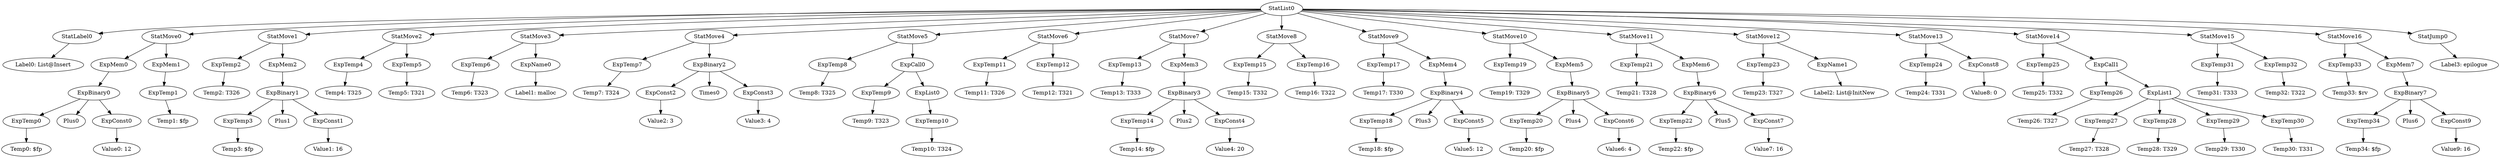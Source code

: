 digraph {
	ordering = out;
	ExpMem7 -> ExpBinary7;
	StatMove16 -> ExpTemp33;
	StatMove16 -> ExpMem7;
	ExpTemp29 -> "Temp29: T330";
	ExpTemp27 -> "Temp27: T328";
	StatJump0 -> "Label3: epilogue";
	ExpCall1 -> ExpTemp26;
	ExpCall1 -> ExpList1;
	ExpTemp26 -> "Temp26: T327";
	ExpTemp25 -> "Temp25: T332";
	StatMove13 -> ExpTemp24;
	StatMove13 -> ExpConst8;
	ExpTemp24 -> "Temp24: T331";
	ExpMem6 -> ExpBinary6;
	ExpConst7 -> "Value7: 16";
	StatMove11 -> ExpTemp21;
	StatMove11 -> ExpMem6;
	ExpConst9 -> "Value9: 16";
	ExpBinary5 -> ExpTemp20;
	ExpBinary5 -> Plus4;
	ExpBinary5 -> ExpConst6;
	ExpTemp20 -> "Temp20: $fp";
	StatMove10 -> ExpTemp19;
	StatMove10 -> ExpMem5;
	ExpMem4 -> ExpBinary4;
	ExpTemp4 -> "Temp4: T325";
	ExpName0 -> "Label1: malloc";
	ExpTemp22 -> "Temp22: $fp";
	StatMove3 -> ExpTemp6;
	StatMove3 -> ExpName0;
	StatMove15 -> ExpTemp31;
	StatMove15 -> ExpTemp32;
	ExpTemp11 -> "Temp11: T326";
	ExpTemp5 -> "Temp5: T321";
	ExpTemp1 -> "Temp1: $fp";
	ExpTemp28 -> "Temp28: T329";
	ExpTemp14 -> "Temp14: $fp";
	ExpTemp3 -> "Temp3: $fp";
	ExpConst1 -> "Value1: 16";
	ExpConst5 -> "Value5: 12";
	StatMove5 -> ExpTemp8;
	StatMove5 -> ExpCall0;
	StatMove1 -> ExpTemp2;
	StatMove1 -> ExpMem2;
	ExpBinary7 -> ExpTemp34;
	ExpBinary7 -> Plus6;
	ExpBinary7 -> ExpConst9;
	ExpTemp31 -> "Temp31: T333";
	ExpTemp18 -> "Temp18: $fp";
	ExpTemp8 -> "Temp8: T325";
	ExpTemp23 -> "Temp23: T327";
	ExpBinary0 -> ExpTemp0;
	ExpBinary0 -> Plus0;
	ExpBinary0 -> ExpConst0;
	ExpTemp12 -> "Temp12: T321";
	ExpMem2 -> ExpBinary1;
	StatMove14 -> ExpTemp25;
	StatMove14 -> ExpCall1;
	ExpCall0 -> ExpTemp9;
	ExpCall0 -> ExpList0;
	ExpTemp21 -> "Temp21: T328";
	ExpTemp17 -> "Temp17: T330";
	ExpTemp7 -> "Temp7: T324";
	ExpTemp0 -> "Temp0: $fp";
	StatList0 -> StatLabel0;
	StatList0 -> StatMove0;
	StatList0 -> StatMove1;
	StatList0 -> StatMove2;
	StatList0 -> StatMove3;
	StatList0 -> StatMove4;
	StatList0 -> StatMove5;
	StatList0 -> StatMove6;
	StatList0 -> StatMove7;
	StatList0 -> StatMove8;
	StatList0 -> StatMove9;
	StatList0 -> StatMove10;
	StatList0 -> StatMove11;
	StatList0 -> StatMove12;
	StatList0 -> StatMove13;
	StatList0 -> StatMove14;
	StatList0 -> StatMove15;
	StatList0 -> StatMove16;
	StatList0 -> StatJump0;
	ExpTemp19 -> "Temp19: T329";
	StatMove2 -> ExpTemp4;
	StatMove2 -> ExpTemp5;
	ExpTemp2 -> "Temp2: T326";
	ExpTemp10 -> "Temp10: T324";
	ExpList1 -> ExpTemp27;
	ExpList1 -> ExpTemp28;
	ExpList1 -> ExpTemp29;
	ExpList1 -> ExpTemp30;
	ExpBinary1 -> ExpTemp3;
	ExpBinary1 -> Plus1;
	ExpBinary1 -> ExpConst1;
	ExpMem0 -> ExpBinary0;
	StatMove4 -> ExpTemp7;
	StatMove4 -> ExpBinary2;
	StatMove7 -> ExpTemp13;
	StatMove7 -> ExpMem3;
	ExpTemp33 -> "Temp33: $rv";
	ExpBinary4 -> ExpTemp18;
	ExpBinary4 -> Plus3;
	ExpBinary4 -> ExpConst5;
	ExpConst0 -> "Value0: 12";
	ExpTemp34 -> "Temp34: $fp";
	ExpConst6 -> "Value6: 4";
	ExpMem1 -> ExpTemp1;
	StatMove9 -> ExpTemp17;
	StatMove9 -> ExpMem4;
	ExpMem5 -> ExpBinary5;
	StatLabel0 -> "Label0: List@Insert";
	ExpBinary2 -> ExpConst2;
	ExpBinary2 -> Times0;
	ExpBinary2 -> ExpConst3;
	ExpTemp30 -> "Temp30: T331";
	ExpConst3 -> "Value3: 4";
	ExpTemp9 -> "Temp9: T323";
	ExpList0 -> ExpTemp10;
	ExpName1 -> "Label2: List@InitNew";
	ExpTemp15 -> "Temp15: T332";
	ExpTemp6 -> "Temp6: T323";
	StatMove6 -> ExpTemp11;
	StatMove6 -> ExpTemp12;
	ExpTemp13 -> "Temp13: T333";
	ExpBinary6 -> ExpTemp22;
	ExpBinary6 -> Plus5;
	ExpBinary6 -> ExpConst7;
	ExpTemp16 -> "Temp16: T322";
	StatMove12 -> ExpTemp23;
	StatMove12 -> ExpName1;
	ExpConst2 -> "Value2: 3";
	ExpBinary3 -> ExpTemp14;
	ExpBinary3 -> Plus2;
	ExpBinary3 -> ExpConst4;
	ExpConst8 -> "Value8: 0";
	ExpConst4 -> "Value4: 20";
	ExpMem3 -> ExpBinary3;
	ExpTemp32 -> "Temp32: T322";
	StatMove0 -> ExpMem0;
	StatMove0 -> ExpMem1;
	StatMove8 -> ExpTemp15;
	StatMove8 -> ExpTemp16;
}


